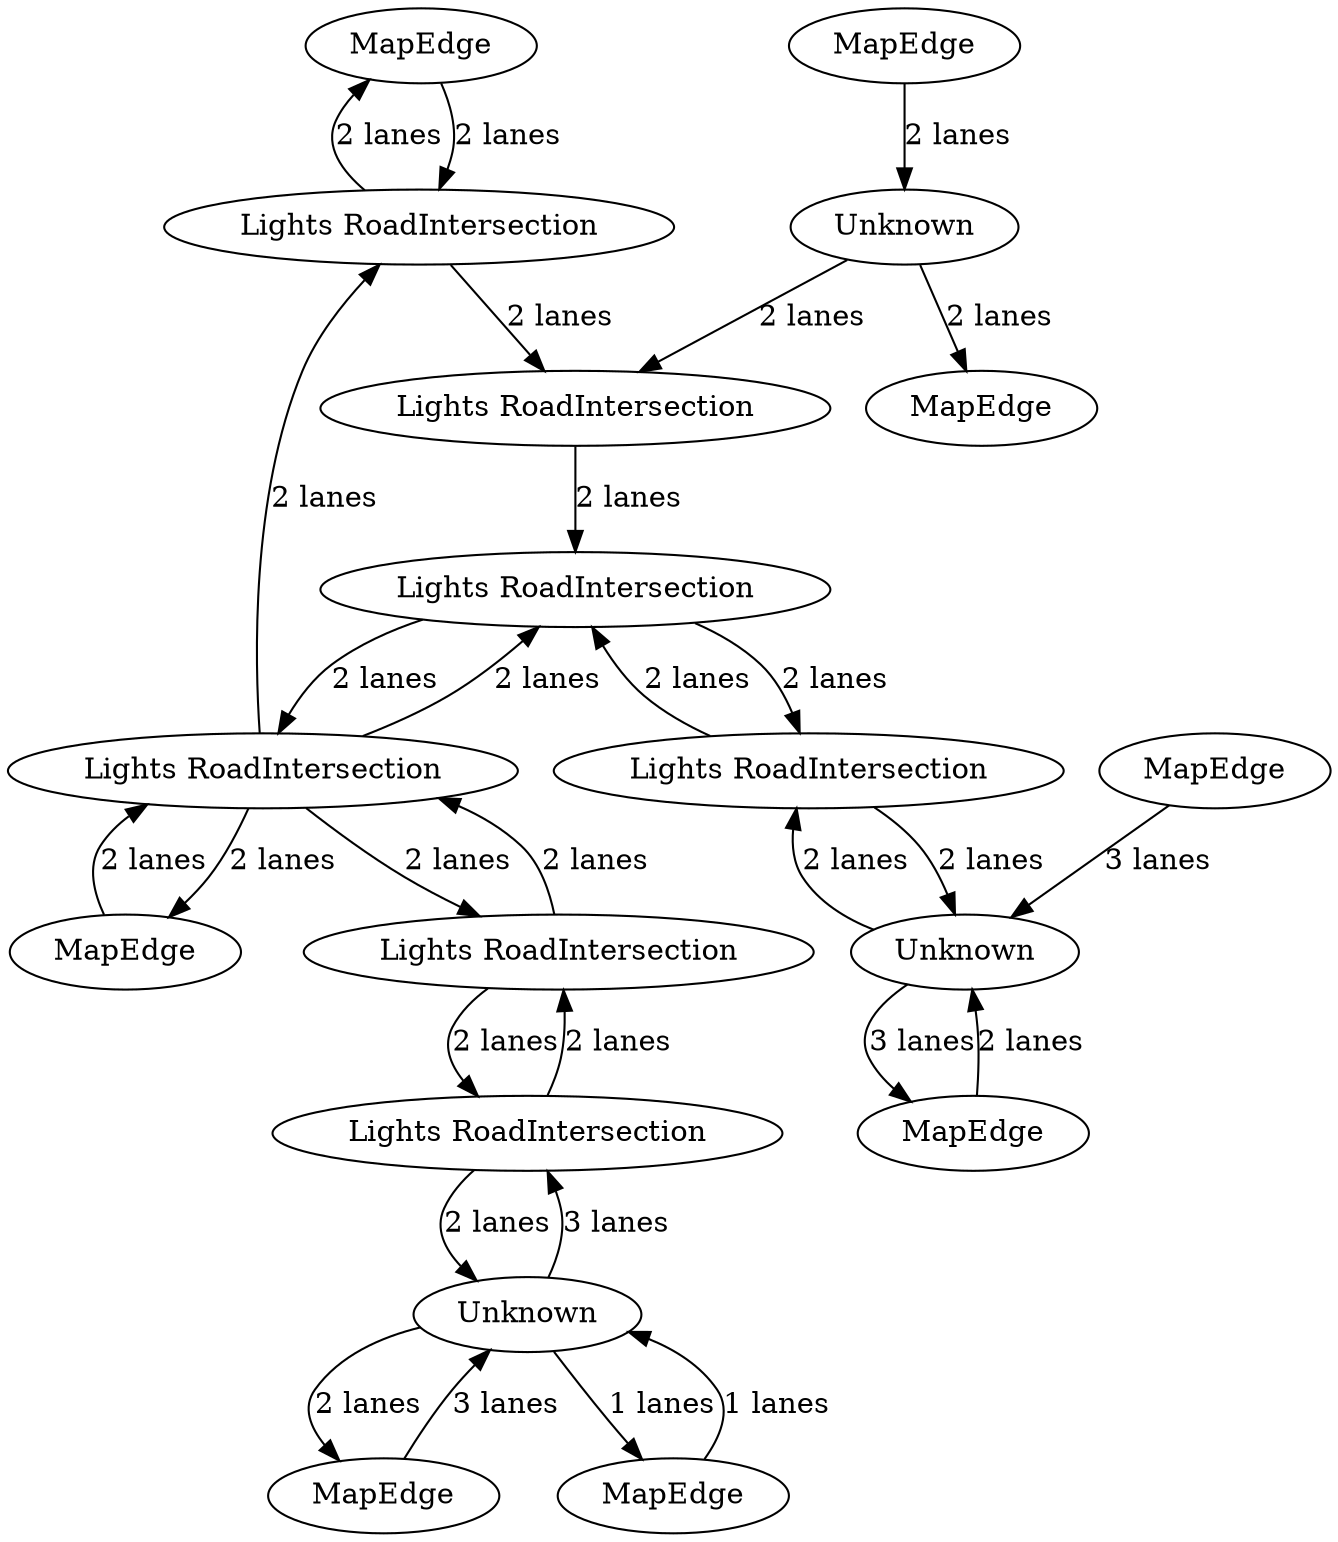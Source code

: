 digraph {
    0 [ label = "MapEdge" ]
    1 [ label = "Lights RoadIntersection" ]
    2 [ label = "MapEdge" ]
    3 [ label = "MapEdge" ]
    4 [ label = "Unknown" ]
    5 [ label = "Lights RoadIntersection" ]
    6 [ label = "Lights RoadIntersection" ]
    7 [ label = "Unknown" ]
    8 [ label = "MapEdge" ]
    9 [ label = "MapEdge" ]
    10 [ label = "MapEdge" ]
    11 [ label = "Lights RoadIntersection" ]
    12 [ label = "Lights RoadIntersection" ]
    13 [ label = "Lights RoadIntersection" ]
    14 [ label = "Lights RoadIntersection" ]
    15 [ label = "MapEdge" ]
    16 [ label = "Unknown" ]
    17 [ label = "MapEdge" ]
    0 -> 1 [ label = "2 lanes" ]
    1 -> 0 [ label = "2 lanes" ]
    2 -> 6 [ label = "2 lanes" ]
    6 -> 2 [ label = "2 lanes" ]
    3 -> 4 [ label = "3 lanes" ]
    8 -> 7 [ label = "2 lanes" ]
    7 -> 9 [ label = "2 lanes" ]
    11 -> 12 [ label = "2 lanes" ]
    12 -> 11 [ label = "2 lanes" ]
    11 -> 6 [ label = "2 lanes" ]
    6 -> 11 [ label = "2 lanes" ]
    10 -> 16 [ label = "3 lanes" ]
    16 -> 10 [ label = "2 lanes" ]
    16 -> 12 [ label = "3 lanes" ]
    12 -> 16 [ label = "2 lanes" ]
    13 -> 5 [ label = "2 lanes" ]
    5 -> 13 [ label = "2 lanes" ]
    6 -> 13 [ label = "2 lanes" ]
    13 -> 6 [ label = "2 lanes" ]
    1 -> 14 [ label = "2 lanes" ]
    6 -> 1 [ label = "2 lanes" ]
    16 -> 15 [ label = "1 lanes" ]
    15 -> 16 [ label = "1 lanes" ]
    14 -> 13 [ label = "2 lanes" ]
    5 -> 4 [ label = "2 lanes" ]
    4 -> 5 [ label = "2 lanes" ]
    4 -> 17 [ label = "3 lanes" ]
    17 -> 4 [ label = "2 lanes" ]
    7 -> 14 [ label = "2 lanes" ]
}
